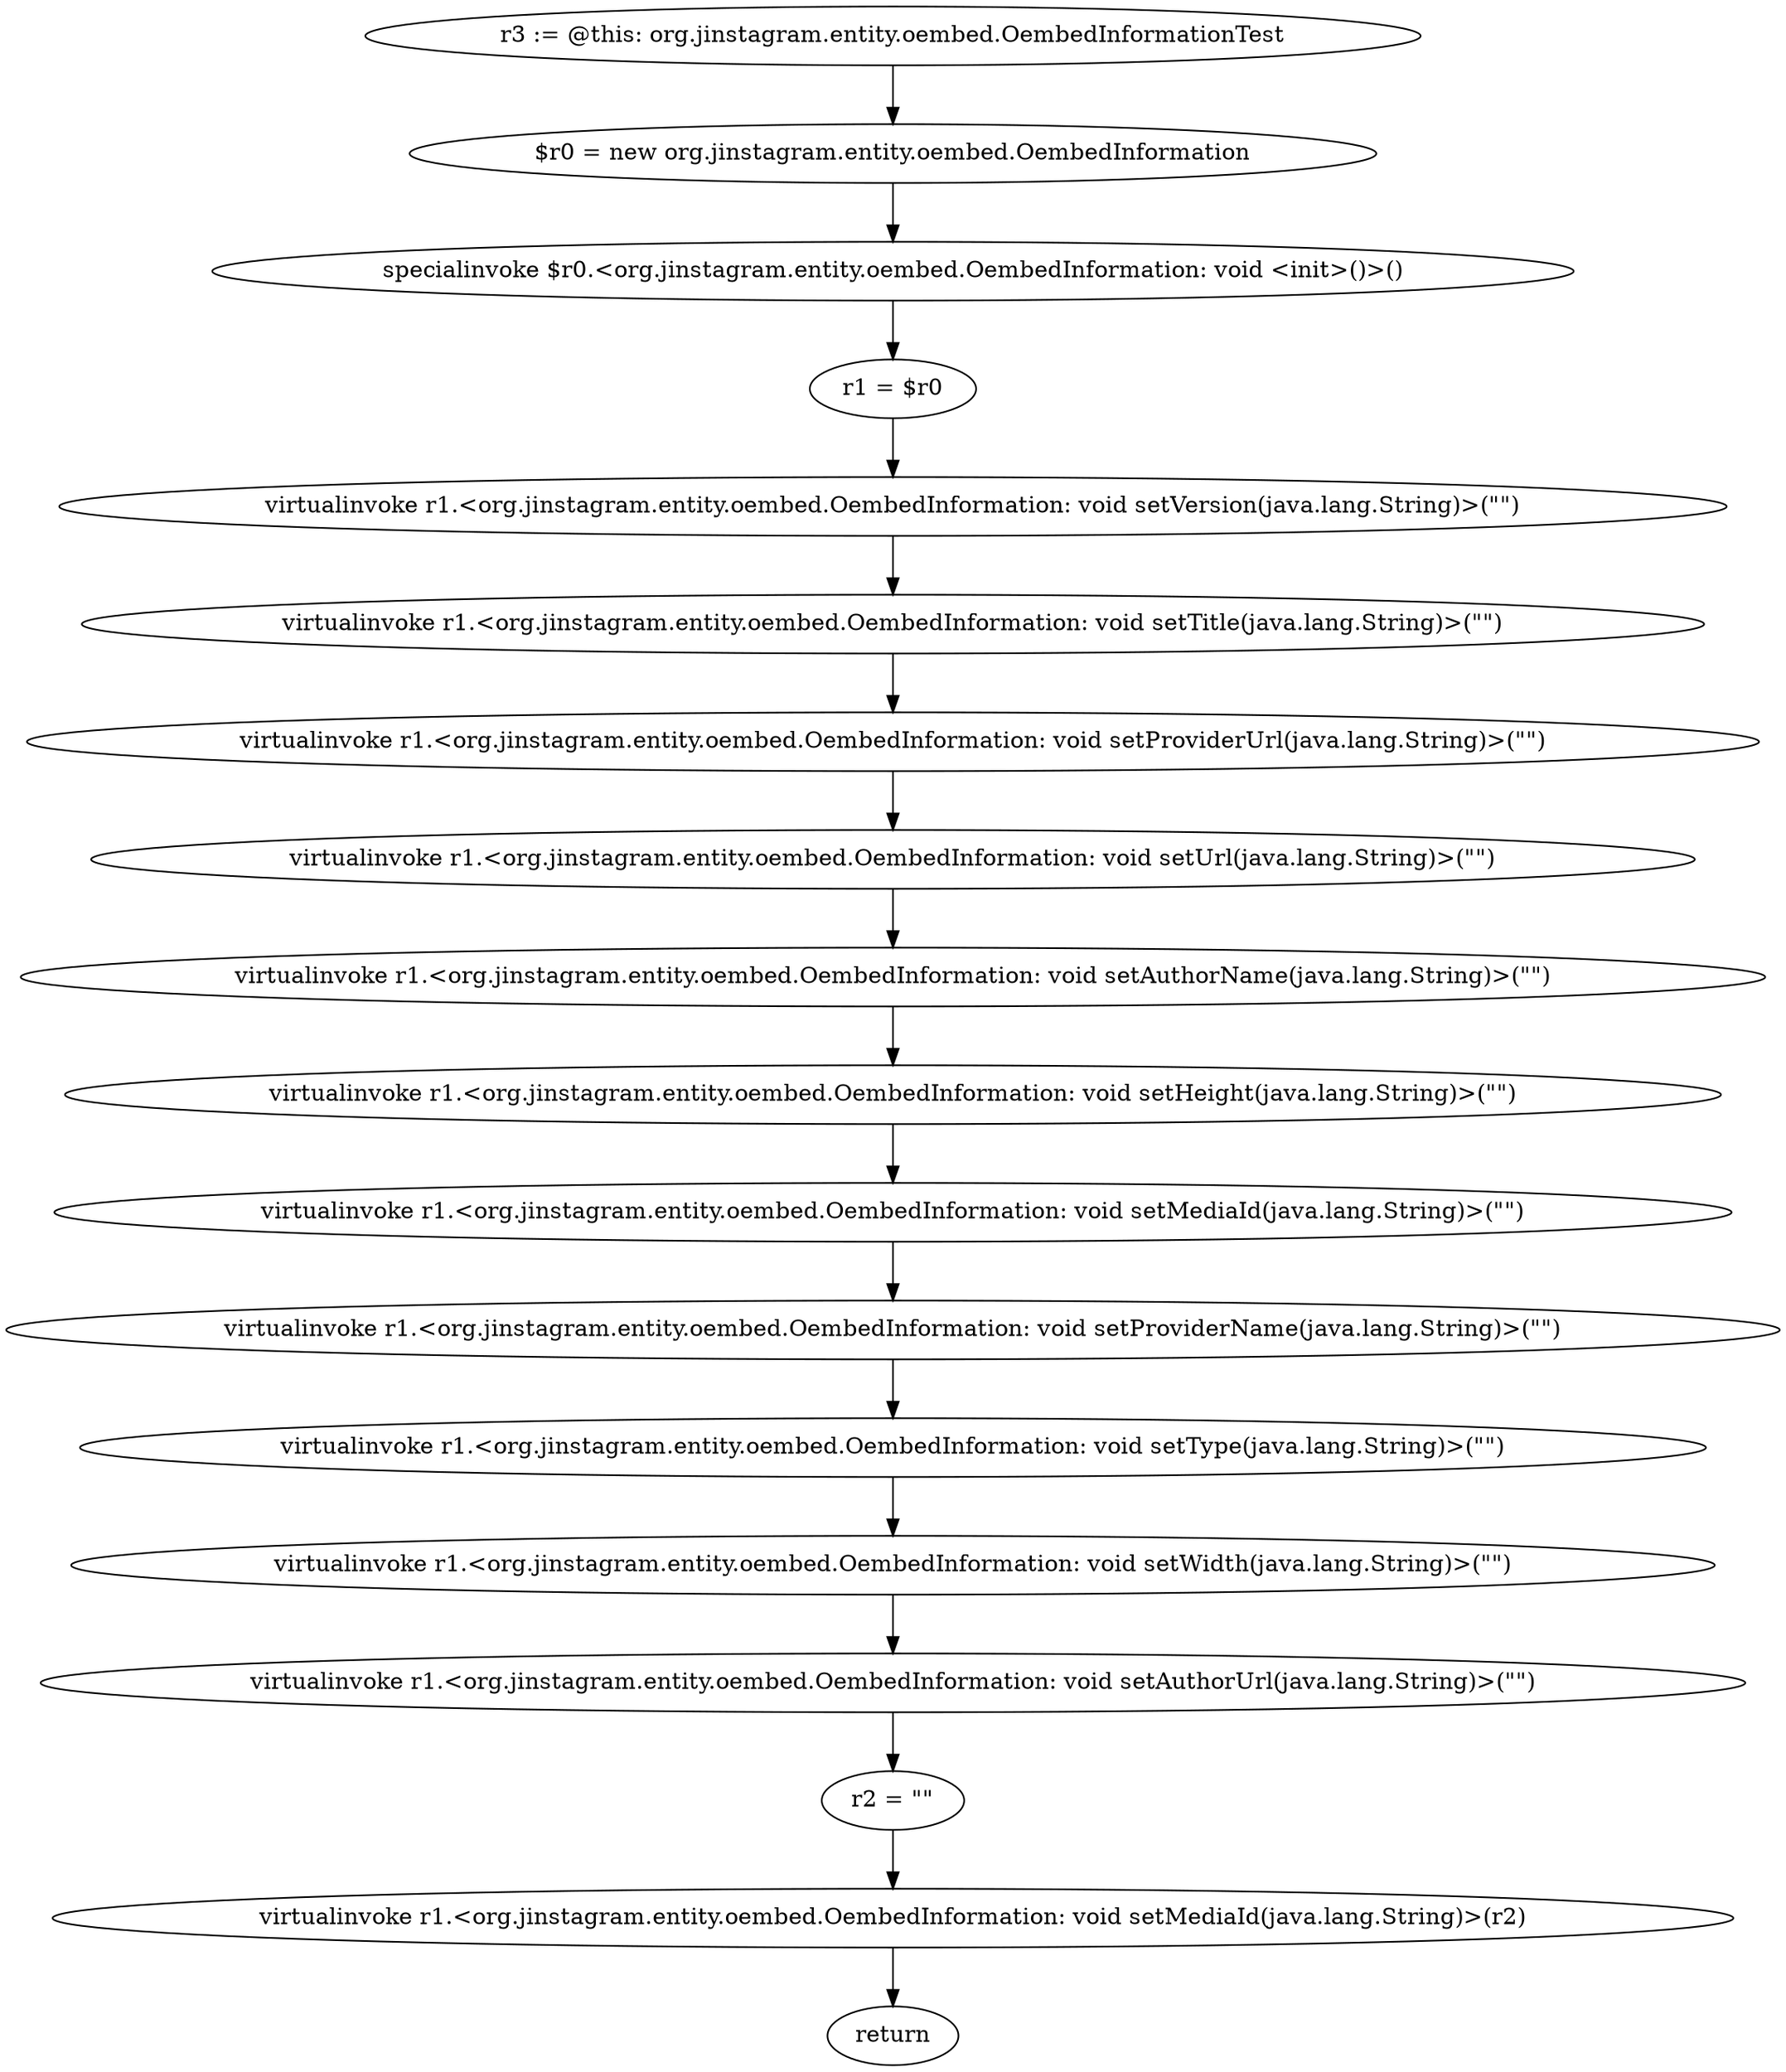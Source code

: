 digraph "unitGraph" {
    "r3 := @this: org.jinstagram.entity.oembed.OembedInformationTest"
    "$r0 = new org.jinstagram.entity.oembed.OembedInformation"
    "specialinvoke $r0.<org.jinstagram.entity.oembed.OembedInformation: void <init>()>()"
    "r1 = $r0"
    "virtualinvoke r1.<org.jinstagram.entity.oembed.OembedInformation: void setVersion(java.lang.String)>(\"\")"
    "virtualinvoke r1.<org.jinstagram.entity.oembed.OembedInformation: void setTitle(java.lang.String)>(\"\")"
    "virtualinvoke r1.<org.jinstagram.entity.oembed.OembedInformation: void setProviderUrl(java.lang.String)>(\"\")"
    "virtualinvoke r1.<org.jinstagram.entity.oembed.OembedInformation: void setUrl(java.lang.String)>(\"\")"
    "virtualinvoke r1.<org.jinstagram.entity.oembed.OembedInformation: void setAuthorName(java.lang.String)>(\"\")"
    "virtualinvoke r1.<org.jinstagram.entity.oembed.OembedInformation: void setHeight(java.lang.String)>(\"\")"
    "virtualinvoke r1.<org.jinstagram.entity.oembed.OembedInformation: void setMediaId(java.lang.String)>(\"\")"
    "virtualinvoke r1.<org.jinstagram.entity.oembed.OembedInformation: void setProviderName(java.lang.String)>(\"\")"
    "virtualinvoke r1.<org.jinstagram.entity.oembed.OembedInformation: void setType(java.lang.String)>(\"\")"
    "virtualinvoke r1.<org.jinstagram.entity.oembed.OembedInformation: void setWidth(java.lang.String)>(\"\")"
    "virtualinvoke r1.<org.jinstagram.entity.oembed.OembedInformation: void setAuthorUrl(java.lang.String)>(\"\")"
    "r2 = \"\""
    "virtualinvoke r1.<org.jinstagram.entity.oembed.OembedInformation: void setMediaId(java.lang.String)>(r2)"
    "return"
    "r3 := @this: org.jinstagram.entity.oembed.OembedInformationTest"->"$r0 = new org.jinstagram.entity.oembed.OembedInformation";
    "$r0 = new org.jinstagram.entity.oembed.OembedInformation"->"specialinvoke $r0.<org.jinstagram.entity.oembed.OembedInformation: void <init>()>()";
    "specialinvoke $r0.<org.jinstagram.entity.oembed.OembedInformation: void <init>()>()"->"r1 = $r0";
    "r1 = $r0"->"virtualinvoke r1.<org.jinstagram.entity.oembed.OembedInformation: void setVersion(java.lang.String)>(\"\")";
    "virtualinvoke r1.<org.jinstagram.entity.oembed.OembedInformation: void setVersion(java.lang.String)>(\"\")"->"virtualinvoke r1.<org.jinstagram.entity.oembed.OembedInformation: void setTitle(java.lang.String)>(\"\")";
    "virtualinvoke r1.<org.jinstagram.entity.oembed.OembedInformation: void setTitle(java.lang.String)>(\"\")"->"virtualinvoke r1.<org.jinstagram.entity.oembed.OembedInformation: void setProviderUrl(java.lang.String)>(\"\")";
    "virtualinvoke r1.<org.jinstagram.entity.oembed.OembedInformation: void setProviderUrl(java.lang.String)>(\"\")"->"virtualinvoke r1.<org.jinstagram.entity.oembed.OembedInformation: void setUrl(java.lang.String)>(\"\")";
    "virtualinvoke r1.<org.jinstagram.entity.oembed.OembedInformation: void setUrl(java.lang.String)>(\"\")"->"virtualinvoke r1.<org.jinstagram.entity.oembed.OembedInformation: void setAuthorName(java.lang.String)>(\"\")";
    "virtualinvoke r1.<org.jinstagram.entity.oembed.OembedInformation: void setAuthorName(java.lang.String)>(\"\")"->"virtualinvoke r1.<org.jinstagram.entity.oembed.OembedInformation: void setHeight(java.lang.String)>(\"\")";
    "virtualinvoke r1.<org.jinstagram.entity.oembed.OembedInformation: void setHeight(java.lang.String)>(\"\")"->"virtualinvoke r1.<org.jinstagram.entity.oembed.OembedInformation: void setMediaId(java.lang.String)>(\"\")";
    "virtualinvoke r1.<org.jinstagram.entity.oembed.OembedInformation: void setMediaId(java.lang.String)>(\"\")"->"virtualinvoke r1.<org.jinstagram.entity.oembed.OembedInformation: void setProviderName(java.lang.String)>(\"\")";
    "virtualinvoke r1.<org.jinstagram.entity.oembed.OembedInformation: void setProviderName(java.lang.String)>(\"\")"->"virtualinvoke r1.<org.jinstagram.entity.oembed.OembedInformation: void setType(java.lang.String)>(\"\")";
    "virtualinvoke r1.<org.jinstagram.entity.oembed.OembedInformation: void setType(java.lang.String)>(\"\")"->"virtualinvoke r1.<org.jinstagram.entity.oembed.OembedInformation: void setWidth(java.lang.String)>(\"\")";
    "virtualinvoke r1.<org.jinstagram.entity.oembed.OembedInformation: void setWidth(java.lang.String)>(\"\")"->"virtualinvoke r1.<org.jinstagram.entity.oembed.OembedInformation: void setAuthorUrl(java.lang.String)>(\"\")";
    "virtualinvoke r1.<org.jinstagram.entity.oembed.OembedInformation: void setAuthorUrl(java.lang.String)>(\"\")"->"r2 = \"\"";
    "r2 = \"\""->"virtualinvoke r1.<org.jinstagram.entity.oembed.OembedInformation: void setMediaId(java.lang.String)>(r2)";
    "virtualinvoke r1.<org.jinstagram.entity.oembed.OembedInformation: void setMediaId(java.lang.String)>(r2)"->"return";
}
